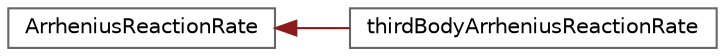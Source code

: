 digraph "Graphical Class Hierarchy"
{
 // LATEX_PDF_SIZE
  bgcolor="transparent";
  edge [fontname=Helvetica,fontsize=10,labelfontname=Helvetica,labelfontsize=10];
  node [fontname=Helvetica,fontsize=10,shape=box,height=0.2,width=0.4];
  rankdir="LR";
  Node0 [id="Node000000",label="ArrheniusReactionRate",height=0.2,width=0.4,color="grey40", fillcolor="white", style="filled",URL="$classFoam_1_1ArrheniusReactionRate.html",tooltip="Arrhenius reaction rate given by:"];
  Node0 -> Node1 [id="edge4154_Node000000_Node000001",dir="back",color="firebrick4",style="solid",tooltip=" "];
  Node1 [id="Node000001",label="thirdBodyArrheniusReactionRate",height=0.2,width=0.4,color="grey40", fillcolor="white", style="filled",URL="$classFoam_1_1thirdBodyArrheniusReactionRate.html",tooltip="Arrhenius reaction rate enhanced by third-body interaction."];
}

